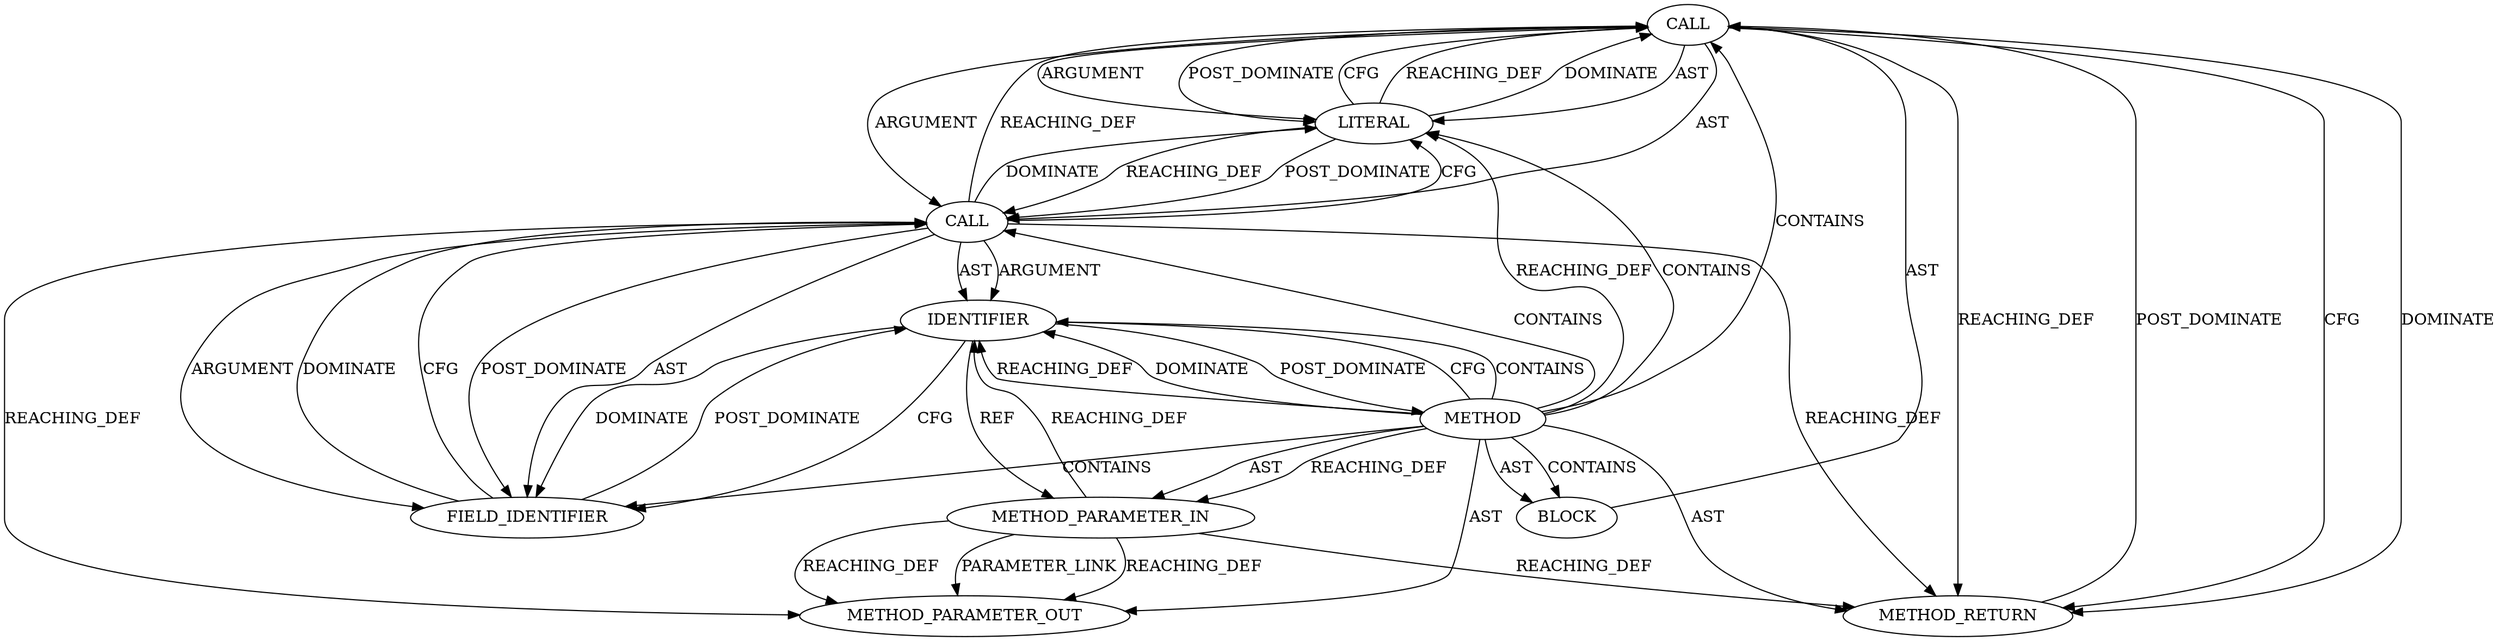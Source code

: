 digraph {
  10027 [label=CALL ORDER=1 ARGUMENT_INDEX=-1 CODE="strp->stopped = 1" COLUMN_NUMBER=2 METHOD_FULL_NAME="<operator>.assignment" LINE_NUMBER=591 TYPE_FULL_NAME="<empty>" DISPATCH_TYPE="STATIC_DISPATCH" SIGNATURE="" NAME="<operator>.assignment"]
  10024 [label=METHOD COLUMN_NUMBER=1 LINE_NUMBER=589 COLUMN_NUMBER_END=1 IS_EXTERNAL=false SIGNATURE="void tls_strp_stop (tls_strparser*)" NAME="tls_strp_stop" AST_PARENT_TYPE="TYPE_DECL" AST_PARENT_FULL_NAME="tls_strp.c:<global>" ORDER=24 CODE="void tls_strp_stop(struct tls_strparser *strp)
{
	strp->stopped = 1;
}" FULL_NAME="tls_strp_stop" LINE_NUMBER_END=592 FILENAME="tls_strp.c"]
  10029 [label=IDENTIFIER ORDER=1 ARGUMENT_INDEX=1 CODE="strp" COLUMN_NUMBER=2 LINE_NUMBER=591 TYPE_FULL_NAME="tls_strparser*" NAME="strp"]
  10030 [label=FIELD_IDENTIFIER ORDER=2 ARGUMENT_INDEX=2 CODE="stopped" COLUMN_NUMBER=2 LINE_NUMBER=591 CANONICAL_NAME="stopped"]
  10031 [label=LITERAL ORDER=2 ARGUMENT_INDEX=2 CODE="1" COLUMN_NUMBER=18 LINE_NUMBER=591 TYPE_FULL_NAME="int"]
  10026 [label=BLOCK ORDER=2 ARGUMENT_INDEX=-1 CODE="{
	strp->stopped = 1;
}" COLUMN_NUMBER=1 LINE_NUMBER=590 TYPE_FULL_NAME="void"]
  10025 [label=METHOD_PARAMETER_IN ORDER=1 CODE="struct tls_strparser *strp" IS_VARIADIC=false COLUMN_NUMBER=20 LINE_NUMBER=589 TYPE_FULL_NAME="tls_strparser*" EVALUATION_STRATEGY="BY_VALUE" INDEX=1 NAME="strp"]
  10032 [label=METHOD_RETURN ORDER=3 CODE="RET" COLUMN_NUMBER=1 LINE_NUMBER=589 TYPE_FULL_NAME="void" EVALUATION_STRATEGY="BY_VALUE"]
  10028 [label=CALL ORDER=1 ARGUMENT_INDEX=1 CODE="strp->stopped" COLUMN_NUMBER=2 METHOD_FULL_NAME="<operator>.indirectFieldAccess" LINE_NUMBER=591 TYPE_FULL_NAME="<empty>" DISPATCH_TYPE="STATIC_DISPATCH" SIGNATURE="" NAME="<operator>.indirectFieldAccess"]
  21543 [label=METHOD_PARAMETER_OUT ORDER=1 CODE="struct tls_strparser *strp" IS_VARIADIC=false COLUMN_NUMBER=20 LINE_NUMBER=589 TYPE_FULL_NAME="tls_strparser*" EVALUATION_STRATEGY="BY_VALUE" INDEX=1 NAME="strp"]
  10030 -> 10028 [label=DOMINATE ]
  10028 -> 10030 [label=AST ]
  10027 -> 10032 [label=CFG ]
  10031 -> 10027 [label=CFG ]
  10027 -> 10028 [label=AST ]
  10029 -> 10024 [label=POST_DOMINATE ]
  10026 -> 10027 [label=AST ]
  10027 -> 10032 [label=DOMINATE ]
  10024 -> 10031 [label=REACHING_DEF VARIABLE=""]
  10024 -> 10029 [label=CFG ]
  10024 -> 21543 [label=AST ]
  10027 -> 10031 [label=AST ]
  10024 -> 10027 [label=CONTAINS ]
  10024 -> 10031 [label=CONTAINS ]
  10028 -> 10030 [label=ARGUMENT ]
  10028 -> 10031 [label=CFG ]
  10025 -> 10029 [label=REACHING_DEF VARIABLE="strp"]
  10024 -> 10028 [label=CONTAINS ]
  10029 -> 10030 [label=CFG ]
  10031 -> 10027 [label=REACHING_DEF VARIABLE="1"]
  10024 -> 10026 [label=CONTAINS ]
  10024 -> 10032 [label=AST ]
  10024 -> 10029 [label=CONTAINS ]
  10029 -> 10025 [label=REF ]
  10032 -> 10027 [label=POST_DOMINATE ]
  10029 -> 10030 [label=DOMINATE ]
  10024 -> 10030 [label=CONTAINS ]
  10025 -> 21543 [label=REACHING_DEF VARIABLE="strp"]
  10025 -> 21543 [label=REACHING_DEF VARIABLE="strp"]
  10028 -> 10031 [label=DOMINATE ]
  10028 -> 10029 [label=ARGUMENT ]
  10025 -> 10032 [label=REACHING_DEF VARIABLE="strp"]
  10024 -> 10029 [label=REACHING_DEF VARIABLE=""]
  10025 -> 21543 [label=PARAMETER_LINK ]
  10024 -> 10025 [label=AST ]
  10027 -> 10032 [label=REACHING_DEF VARIABLE="strp->stopped = 1"]
  10028 -> 10032 [label=REACHING_DEF VARIABLE="strp->stopped"]
  10024 -> 10025 [label=REACHING_DEF VARIABLE=""]
  10031 -> 10027 [label=DOMINATE ]
  10030 -> 10029 [label=POST_DOMINATE ]
  10027 -> 10031 [label=ARGUMENT ]
  10028 -> 10027 [label=REACHING_DEF VARIABLE="strp->stopped"]
  10030 -> 10028 [label=CFG ]
  10027 -> 10028 [label=ARGUMENT ]
  10028 -> 10029 [label=AST ]
  10028 -> 10030 [label=POST_DOMINATE ]
  10031 -> 10028 [label=REACHING_DEF VARIABLE="1"]
  10027 -> 10031 [label=POST_DOMINATE ]
  10031 -> 10028 [label=POST_DOMINATE ]
  10024 -> 10026 [label=AST ]
  10028 -> 21543 [label=REACHING_DEF VARIABLE="strp->stopped"]
  10024 -> 10029 [label=DOMINATE ]
}
